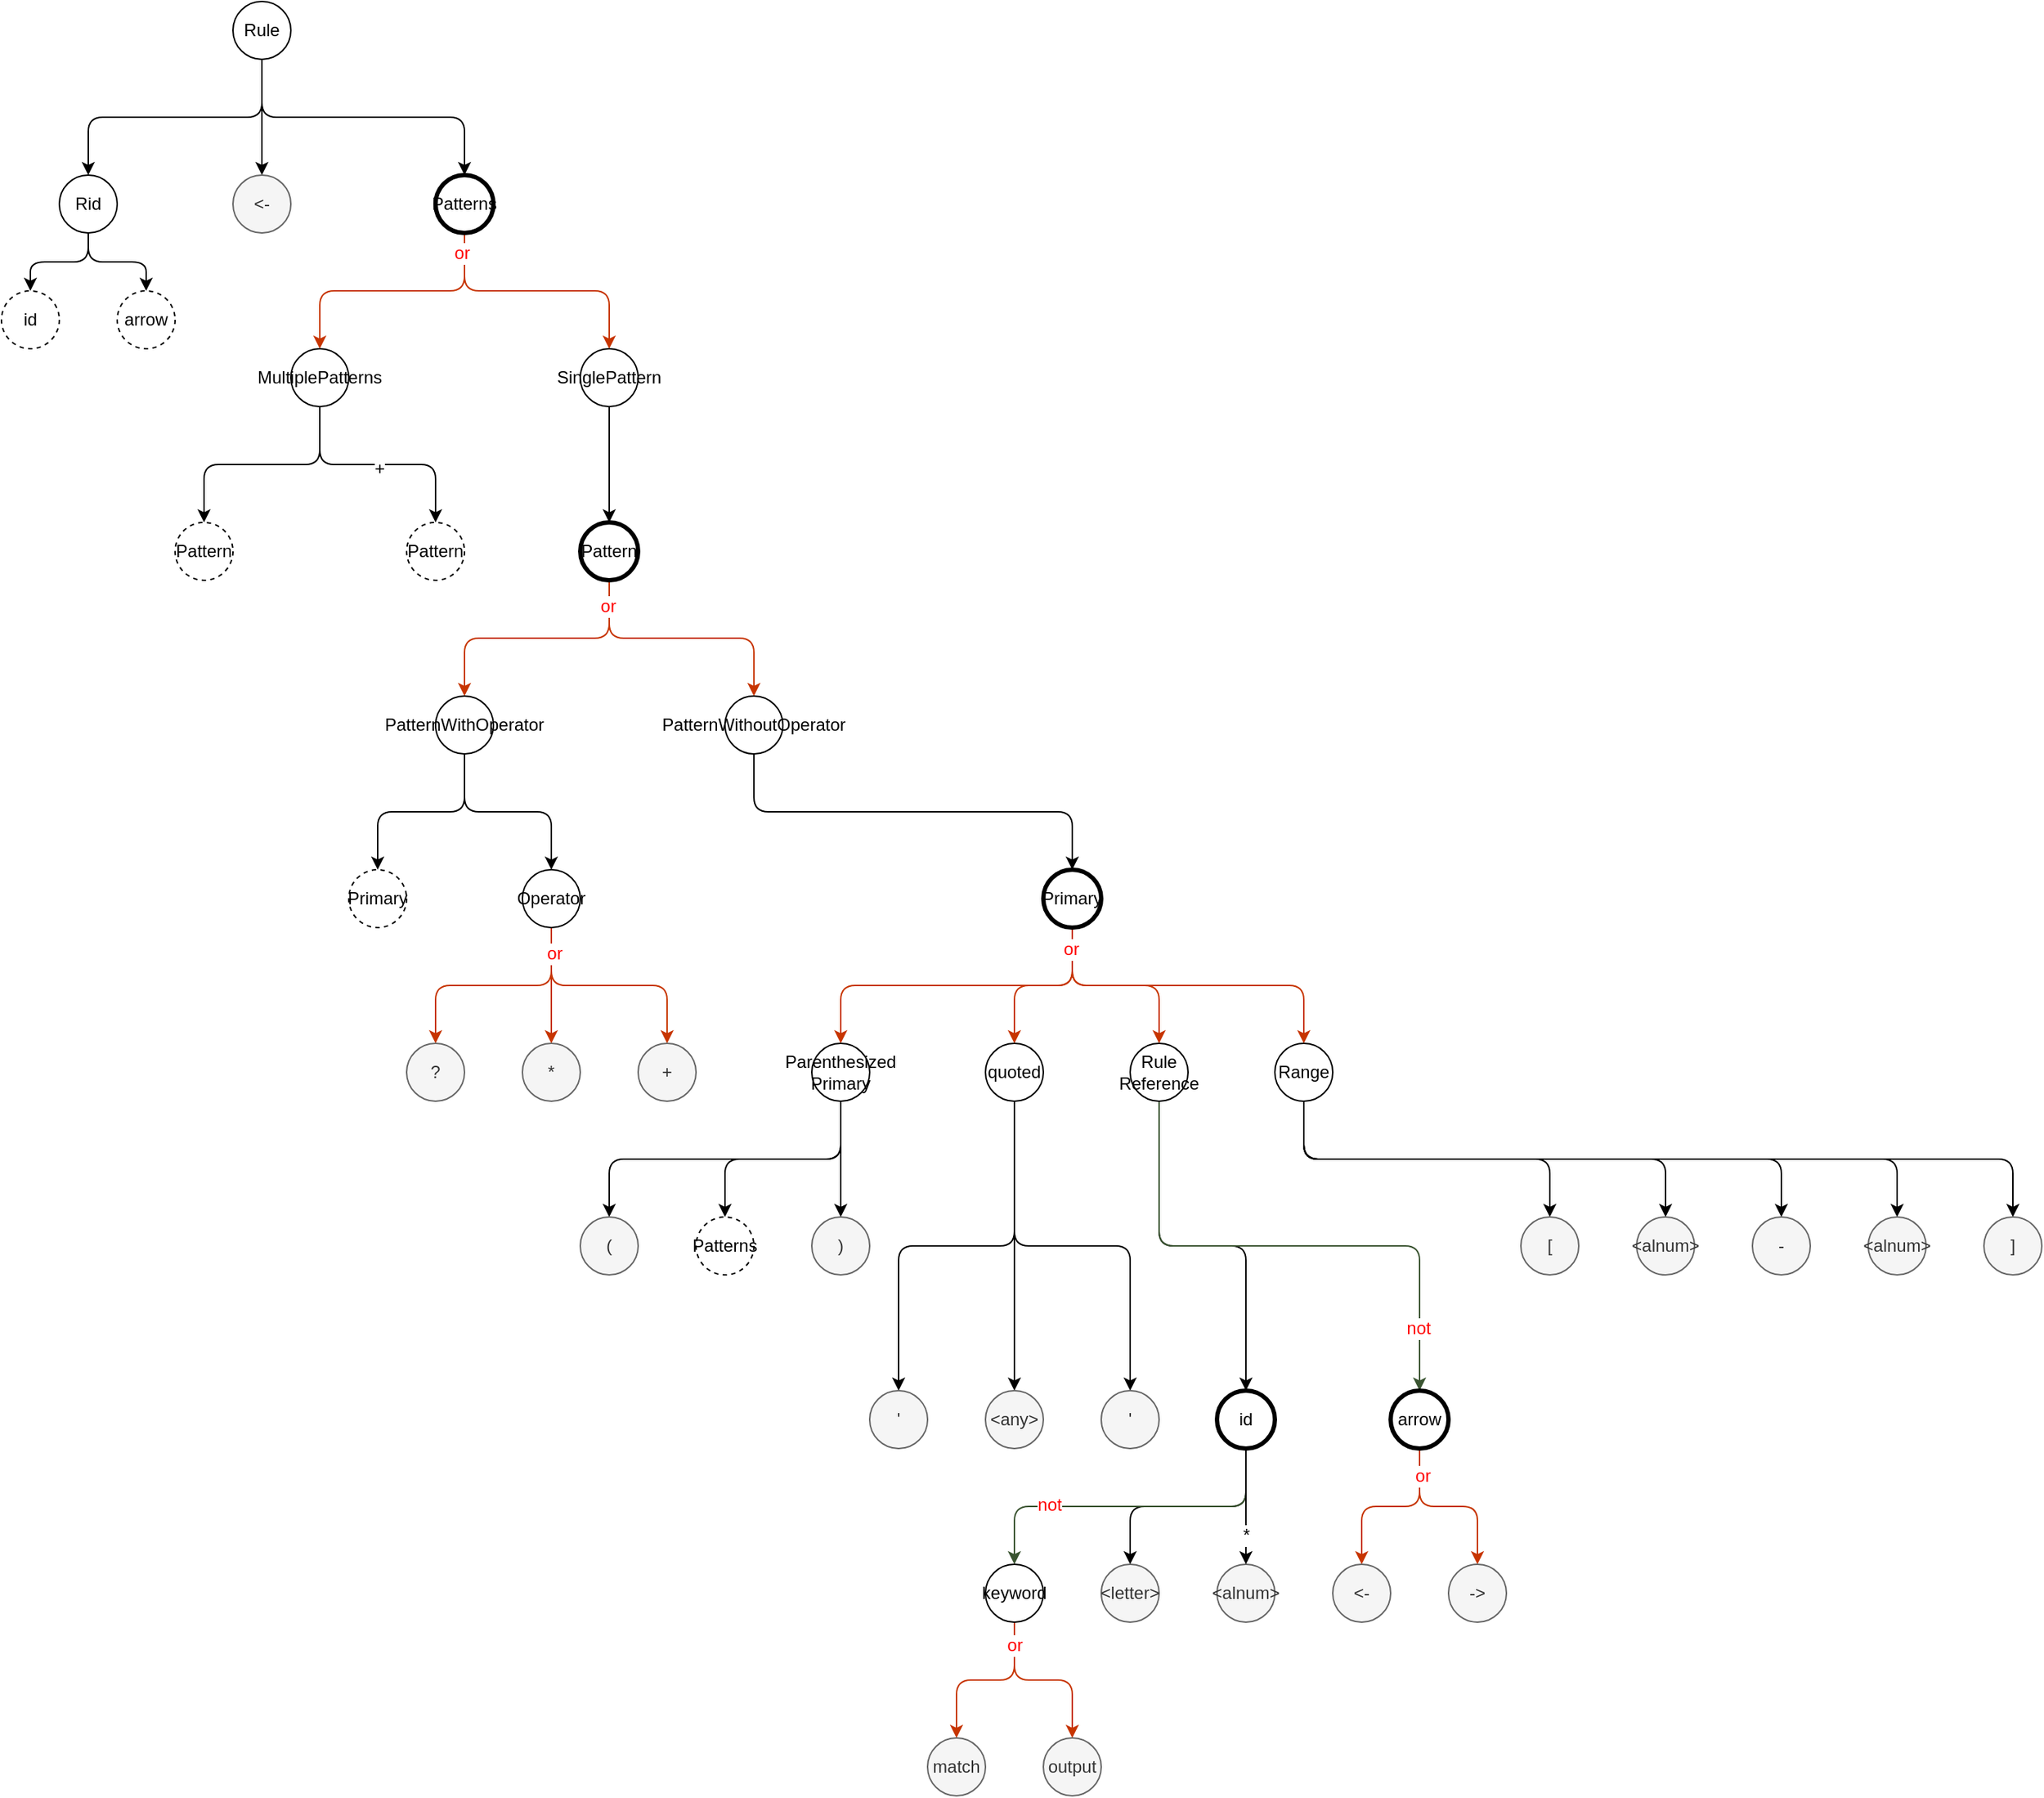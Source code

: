 <mxfile version="12.4.2" type="device" pages="2"><diagram id="yf0gERGoFfMX_B7MOgHz" name="view 1"><mxGraphModel dx="1843" dy="1343" grid="1" gridSize="10" guides="1" tooltips="1" connect="1" arrows="1" fold="1" page="1" pageScale="1" pageWidth="1100" pageHeight="850" math="0" shadow="0"><root><mxCell id="0"/><mxCell id="1" parent="0"/><mxCell id="69MFKRKIwNpFv4Se5L-V-5" style="edgeStyle=orthogonalEdgeStyle;orthogonalLoop=1;jettySize=auto;html=1;exitX=0.5;exitY=1;exitDx=0;exitDy=0;entryX=0.5;entryY=0;entryDx=0;entryDy=0;rounded=1;fillColor=#fff2cc;strokeColor=#000000;" edge="1" parent="1" source="69MFKRKIwNpFv4Se5L-V-1" target="69MFKRKIwNpFv4Se5L-V-2"><mxGeometry relative="1" as="geometry"/></mxCell><mxCell id="69MFKRKIwNpFv4Se5L-V-6" style="edgeStyle=orthogonalEdgeStyle;rounded=1;orthogonalLoop=1;jettySize=auto;html=1;exitX=0.5;exitY=1;exitDx=0;exitDy=0;entryX=0.5;entryY=0;entryDx=0;entryDy=0;fillColor=#fff2cc;strokeColor=#000000;" edge="1" parent="1" source="69MFKRKIwNpFv4Se5L-V-1" target="69MFKRKIwNpFv4Se5L-V-3"><mxGeometry relative="1" as="geometry"/></mxCell><mxCell id="69MFKRKIwNpFv4Se5L-V-7" style="edgeStyle=orthogonalEdgeStyle;rounded=1;orthogonalLoop=1;jettySize=auto;html=1;entryX=0.5;entryY=0;entryDx=0;entryDy=0;exitX=0.5;exitY=1;exitDx=0;exitDy=0;fillColor=#fff2cc;strokeColor=#000000;" edge="1" parent="1" source="69MFKRKIwNpFv4Se5L-V-1" target="69MFKRKIwNpFv4Se5L-V-4"><mxGeometry relative="1" as="geometry"/></mxCell><mxCell id="69MFKRKIwNpFv4Se5L-V-1" value="Rule" style="ellipse;whiteSpace=wrap;html=1;aspect=fixed;" vertex="1" parent="1"><mxGeometry x="160" y="80" width="40" height="40" as="geometry"/></mxCell><mxCell id="69MFKRKIwNpFv4Se5L-V-76" style="edgeStyle=orthogonalEdgeStyle;rounded=1;orthogonalLoop=1;jettySize=auto;html=1;exitX=0.5;exitY=1;exitDx=0;exitDy=0;strokeColor=#000000;" edge="1" parent="1" source="69MFKRKIwNpFv4Se5L-V-2" target="69MFKRKIwNpFv4Se5L-V-74"><mxGeometry relative="1" as="geometry"/></mxCell><mxCell id="69MFKRKIwNpFv4Se5L-V-77" style="edgeStyle=orthogonalEdgeStyle;rounded=1;orthogonalLoop=1;jettySize=auto;html=1;exitX=0.5;exitY=1;exitDx=0;exitDy=0;entryX=0.5;entryY=0;entryDx=0;entryDy=0;strokeColor=#000000;" edge="1" parent="1" source="69MFKRKIwNpFv4Se5L-V-2" target="69MFKRKIwNpFv4Se5L-V-75"><mxGeometry relative="1" as="geometry"/></mxCell><mxCell id="69MFKRKIwNpFv4Se5L-V-2" value="Rid" style="ellipse;whiteSpace=wrap;html=1;aspect=fixed;" vertex="1" parent="1"><mxGeometry x="40" y="200" width="40" height="40" as="geometry"/></mxCell><mxCell id="69MFKRKIwNpFv4Se5L-V-3" value="&amp;lt;-" style="ellipse;whiteSpace=wrap;html=1;aspect=fixed;fillColor=#f5f5f5;strokeColor=#666666;fontColor=#333333;" vertex="1" parent="1"><mxGeometry x="160" y="200" width="40" height="40" as="geometry"/></mxCell><mxCell id="69MFKRKIwNpFv4Se5L-V-10" style="edgeStyle=orthogonalEdgeStyle;rounded=1;orthogonalLoop=1;jettySize=auto;html=1;exitX=0.5;exitY=1;exitDx=0;exitDy=0;entryX=0.5;entryY=0;entryDx=0;entryDy=0;fillColor=#fa6800;strokeColor=#C73500;" edge="1" parent="1" source="69MFKRKIwNpFv4Se5L-V-4" target="69MFKRKIwNpFv4Se5L-V-8"><mxGeometry relative="1" as="geometry"/></mxCell><mxCell id="69MFKRKIwNpFv4Se5L-V-11" style="edgeStyle=orthogonalEdgeStyle;rounded=1;orthogonalLoop=1;jettySize=auto;html=1;exitX=0.5;exitY=1;exitDx=0;exitDy=0;entryX=0.5;entryY=0;entryDx=0;entryDy=0;fillColor=#fa6800;strokeColor=#C73500;" edge="1" parent="1" source="69MFKRKIwNpFv4Se5L-V-4" target="69MFKRKIwNpFv4Se5L-V-9"><mxGeometry relative="1" as="geometry"/></mxCell><mxCell id="69MFKRKIwNpFv4Se5L-V-103" value="or" style="text;html=1;align=center;verticalAlign=middle;resizable=0;points=[];;labelBackgroundColor=#ffffff;fontColor=#FF0000;" vertex="1" connectable="0" parent="69MFKRKIwNpFv4Se5L-V-11"><mxGeometry x="-0.852" y="-2" relative="1" as="geometry"><mxPoint as="offset"/></mxGeometry></mxCell><mxCell id="69MFKRKIwNpFv4Se5L-V-4" value="Patterns" style="ellipse;whiteSpace=wrap;html=1;aspect=fixed;strokeWidth=3;" vertex="1" parent="1"><mxGeometry x="300" y="200" width="40" height="40" as="geometry"/></mxCell><mxCell id="69MFKRKIwNpFv4Se5L-V-15" style="edgeStyle=orthogonalEdgeStyle;rounded=1;orthogonalLoop=1;jettySize=auto;html=1;exitX=0.5;exitY=1;exitDx=0;exitDy=0;entryX=0.5;entryY=0;entryDx=0;entryDy=0;" edge="1" parent="1" source="69MFKRKIwNpFv4Se5L-V-8" target="69MFKRKIwNpFv4Se5L-V-12"><mxGeometry relative="1" as="geometry"/></mxCell><mxCell id="69MFKRKIwNpFv4Se5L-V-16" style="edgeStyle=orthogonalEdgeStyle;rounded=1;orthogonalLoop=1;jettySize=auto;html=1;exitX=0.5;exitY=1;exitDx=0;exitDy=0;entryX=0.5;entryY=0;entryDx=0;entryDy=0;" edge="1" parent="1" source="69MFKRKIwNpFv4Se5L-V-8" target="69MFKRKIwNpFv4Se5L-V-13"><mxGeometry relative="1" as="geometry"/></mxCell><mxCell id="69MFKRKIwNpFv4Se5L-V-80" value="+" style="text;html=1;align=center;verticalAlign=middle;resizable=0;points=[];;labelBackgroundColor=#ffffff;" vertex="1" connectable="0" parent="69MFKRKIwNpFv4Se5L-V-16"><mxGeometry x="0.013" y="-3" relative="1" as="geometry"><mxPoint as="offset"/></mxGeometry></mxCell><mxCell id="69MFKRKIwNpFv4Se5L-V-8" value="MultiplePatterns" style="ellipse;whiteSpace=wrap;html=1;aspect=fixed;" vertex="1" parent="1"><mxGeometry x="200" y="320" width="40" height="40" as="geometry"/></mxCell><mxCell id="69MFKRKIwNpFv4Se5L-V-17" style="edgeStyle=orthogonalEdgeStyle;rounded=1;orthogonalLoop=1;jettySize=auto;html=1;exitX=0.5;exitY=1;exitDx=0;exitDy=0;entryX=0.5;entryY=0;entryDx=0;entryDy=0;" edge="1" parent="1" source="69MFKRKIwNpFv4Se5L-V-9" target="69MFKRKIwNpFv4Se5L-V-14"><mxGeometry relative="1" as="geometry"/></mxCell><mxCell id="69MFKRKIwNpFv4Se5L-V-9" value="SinglePattern" style="ellipse;whiteSpace=wrap;html=1;aspect=fixed;" vertex="1" parent="1"><mxGeometry x="400" y="320" width="40" height="40" as="geometry"/></mxCell><mxCell id="69MFKRKIwNpFv4Se5L-V-12" value="Pattern" style="ellipse;whiteSpace=wrap;html=1;aspect=fixed;dashed=1;" vertex="1" parent="1"><mxGeometry x="120" y="440" width="40" height="40" as="geometry"/></mxCell><mxCell id="69MFKRKIwNpFv4Se5L-V-13" value="Pattern" style="ellipse;whiteSpace=wrap;html=1;aspect=fixed;dashed=1;" vertex="1" parent="1"><mxGeometry x="280" y="440" width="40" height="40" as="geometry"/></mxCell><mxCell id="69MFKRKIwNpFv4Se5L-V-20" style="edgeStyle=orthogonalEdgeStyle;rounded=1;orthogonalLoop=1;jettySize=auto;html=1;exitX=0.5;exitY=1;exitDx=0;exitDy=0;entryX=0.5;entryY=0;entryDx=0;entryDy=0;strokeColor=#C73500;fillColor=#fa6800;" edge="1" parent="1" source="69MFKRKIwNpFv4Se5L-V-14" target="69MFKRKIwNpFv4Se5L-V-18"><mxGeometry relative="1" as="geometry"/></mxCell><mxCell id="69MFKRKIwNpFv4Se5L-V-21" style="edgeStyle=orthogonalEdgeStyle;rounded=1;orthogonalLoop=1;jettySize=auto;html=1;exitX=0.5;exitY=1;exitDx=0;exitDy=0;entryX=0.5;entryY=0;entryDx=0;entryDy=0;strokeColor=#C73500;fillColor=#fa6800;" edge="1" parent="1" source="69MFKRKIwNpFv4Se5L-V-14" target="69MFKRKIwNpFv4Se5L-V-19"><mxGeometry relative="1" as="geometry"/></mxCell><mxCell id="69MFKRKIwNpFv4Se5L-V-100" value="or" style="text;html=1;align=center;verticalAlign=middle;resizable=0;points=[];;labelBackgroundColor=#ffffff;fontColor=#FF0000;" vertex="1" connectable="0" parent="69MFKRKIwNpFv4Se5L-V-21"><mxGeometry x="-0.8" y="-1" relative="1" as="geometry"><mxPoint as="offset"/></mxGeometry></mxCell><mxCell id="69MFKRKIwNpFv4Se5L-V-14" value="Pattern" style="ellipse;whiteSpace=wrap;html=1;aspect=fixed;strokeWidth=3;" vertex="1" parent="1"><mxGeometry x="400" y="440" width="40" height="40" as="geometry"/></mxCell><mxCell id="69MFKRKIwNpFv4Se5L-V-26" style="edgeStyle=orthogonalEdgeStyle;rounded=1;orthogonalLoop=1;jettySize=auto;html=1;exitX=0.5;exitY=1;exitDx=0;exitDy=0;entryX=0.5;entryY=0;entryDx=0;entryDy=0;strokeColor=#000000;" edge="1" parent="1" source="69MFKRKIwNpFv4Se5L-V-18" target="69MFKRKIwNpFv4Se5L-V-24"><mxGeometry relative="1" as="geometry"/></mxCell><mxCell id="69MFKRKIwNpFv4Se5L-V-27" style="edgeStyle=orthogonalEdgeStyle;rounded=1;orthogonalLoop=1;jettySize=auto;html=1;exitX=0.5;exitY=1;exitDx=0;exitDy=0;entryX=0.5;entryY=0;entryDx=0;entryDy=0;strokeColor=#000000;" edge="1" parent="1" source="69MFKRKIwNpFv4Se5L-V-18" target="69MFKRKIwNpFv4Se5L-V-23"><mxGeometry relative="1" as="geometry"/></mxCell><mxCell id="69MFKRKIwNpFv4Se5L-V-18" value="PatternWithOperator" style="ellipse;whiteSpace=wrap;html=1;aspect=fixed;" vertex="1" parent="1"><mxGeometry x="300" y="560" width="40" height="40" as="geometry"/></mxCell><mxCell id="69MFKRKIwNpFv4Se5L-V-25" style="edgeStyle=orthogonalEdgeStyle;rounded=1;orthogonalLoop=1;jettySize=auto;html=1;exitX=0.5;exitY=1;exitDx=0;exitDy=0;entryX=0.5;entryY=0;entryDx=0;entryDy=0;strokeColor=#000000;" edge="1" parent="1" source="69MFKRKIwNpFv4Se5L-V-19" target="69MFKRKIwNpFv4Se5L-V-22"><mxGeometry relative="1" as="geometry"/></mxCell><mxCell id="69MFKRKIwNpFv4Se5L-V-19" value="PatternWithoutOperator" style="ellipse;whiteSpace=wrap;html=1;aspect=fixed;" vertex="1" parent="1"><mxGeometry x="500" y="560" width="40" height="40" as="geometry"/></mxCell><mxCell id="69MFKRKIwNpFv4Se5L-V-38" style="edgeStyle=orthogonalEdgeStyle;rounded=1;orthogonalLoop=1;jettySize=auto;html=1;exitX=0.5;exitY=1;exitDx=0;exitDy=0;entryX=0.5;entryY=0;entryDx=0;entryDy=0;strokeColor=#C73500;fillColor=#fa6800;" edge="1" parent="1" source="69MFKRKIwNpFv4Se5L-V-22" target="69MFKRKIwNpFv4Se5L-V-34"><mxGeometry relative="1" as="geometry"/></mxCell><mxCell id="69MFKRKIwNpFv4Se5L-V-39" style="edgeStyle=orthogonalEdgeStyle;rounded=1;orthogonalLoop=1;jettySize=auto;html=1;exitX=0.5;exitY=1;exitDx=0;exitDy=0;entryX=0.5;entryY=0;entryDx=0;entryDy=0;strokeColor=#C73500;fillColor=#fa6800;" edge="1" parent="1" source="69MFKRKIwNpFv4Se5L-V-22" target="69MFKRKIwNpFv4Se5L-V-35"><mxGeometry relative="1" as="geometry"/></mxCell><mxCell id="69MFKRKIwNpFv4Se5L-V-40" style="edgeStyle=orthogonalEdgeStyle;rounded=1;orthogonalLoop=1;jettySize=auto;html=1;exitX=0.5;exitY=1;exitDx=0;exitDy=0;entryX=0.5;entryY=0;entryDx=0;entryDy=0;strokeColor=#C73500;fillColor=#fa6800;" edge="1" parent="1" source="69MFKRKIwNpFv4Se5L-V-22" target="69MFKRKIwNpFv4Se5L-V-36"><mxGeometry relative="1" as="geometry"/></mxCell><mxCell id="69MFKRKIwNpFv4Se5L-V-41" style="edgeStyle=orthogonalEdgeStyle;rounded=1;orthogonalLoop=1;jettySize=auto;html=1;exitX=0.5;exitY=1;exitDx=0;exitDy=0;entryX=0.5;entryY=0;entryDx=0;entryDy=0;strokeColor=#C73500;fillColor=#fa6800;" edge="1" parent="1" source="69MFKRKIwNpFv4Se5L-V-22" target="69MFKRKIwNpFv4Se5L-V-37"><mxGeometry relative="1" as="geometry"/></mxCell><mxCell id="69MFKRKIwNpFv4Se5L-V-102" value="or" style="text;html=1;align=center;verticalAlign=middle;resizable=0;points=[];;labelBackgroundColor=#ffffff;fontColor=#FF0000;" vertex="1" connectable="0" parent="69MFKRKIwNpFv4Se5L-V-41"><mxGeometry x="-0.791" y="-1" relative="1" as="geometry"><mxPoint as="offset"/></mxGeometry></mxCell><mxCell id="69MFKRKIwNpFv4Se5L-V-22" value="Primary" style="ellipse;whiteSpace=wrap;html=1;aspect=fixed;strokeWidth=3;" vertex="1" parent="1"><mxGeometry x="720" y="680" width="40" height="40" as="geometry"/></mxCell><mxCell id="69MFKRKIwNpFv4Se5L-V-23" value="Primary" style="ellipse;whiteSpace=wrap;html=1;aspect=fixed;dashed=1;" vertex="1" parent="1"><mxGeometry x="240" y="680" width="40" height="40" as="geometry"/></mxCell><mxCell id="69MFKRKIwNpFv4Se5L-V-31" style="edgeStyle=orthogonalEdgeStyle;rounded=1;orthogonalLoop=1;jettySize=auto;html=1;exitX=0.5;exitY=1;exitDx=0;exitDy=0;strokeColor=#C73500;fillColor=#fa6800;" edge="1" parent="1" source="69MFKRKIwNpFv4Se5L-V-24" target="69MFKRKIwNpFv4Se5L-V-29"><mxGeometry relative="1" as="geometry"/></mxCell><mxCell id="69MFKRKIwNpFv4Se5L-V-32" style="edgeStyle=orthogonalEdgeStyle;rounded=1;orthogonalLoop=1;jettySize=auto;html=1;exitX=0.5;exitY=1;exitDx=0;exitDy=0;entryX=0.5;entryY=0;entryDx=0;entryDy=0;strokeColor=#C73500;fillColor=#fa6800;" edge="1" parent="1" source="69MFKRKIwNpFv4Se5L-V-24" target="69MFKRKIwNpFv4Se5L-V-28"><mxGeometry relative="1" as="geometry"/></mxCell><mxCell id="69MFKRKIwNpFv4Se5L-V-33" style="edgeStyle=orthogonalEdgeStyle;rounded=1;orthogonalLoop=1;jettySize=auto;html=1;exitX=0.5;exitY=1;exitDx=0;exitDy=0;entryX=0.5;entryY=0;entryDx=0;entryDy=0;strokeColor=#C73500;fillColor=#fa6800;" edge="1" parent="1" source="69MFKRKIwNpFv4Se5L-V-24" target="69MFKRKIwNpFv4Se5L-V-30"><mxGeometry relative="1" as="geometry"/></mxCell><mxCell id="69MFKRKIwNpFv4Se5L-V-99" value="or" style="text;html=1;align=center;verticalAlign=middle;resizable=0;points=[];;labelBackgroundColor=#ffffff;fontColor=#FF0000;" vertex="1" connectable="0" parent="69MFKRKIwNpFv4Se5L-V-33"><mxGeometry x="-0.775" y="2" relative="1" as="geometry"><mxPoint as="offset"/></mxGeometry></mxCell><mxCell id="69MFKRKIwNpFv4Se5L-V-24" value="Operator" style="ellipse;whiteSpace=wrap;html=1;aspect=fixed;" vertex="1" parent="1"><mxGeometry x="360" y="680" width="40" height="40" as="geometry"/></mxCell><mxCell id="69MFKRKIwNpFv4Se5L-V-28" value="?" style="ellipse;whiteSpace=wrap;html=1;aspect=fixed;fillColor=#f5f5f5;strokeColor=#666666;fontColor=#333333;" vertex="1" parent="1"><mxGeometry x="280" y="800" width="40" height="40" as="geometry"/></mxCell><mxCell id="69MFKRKIwNpFv4Se5L-V-29" value="*" style="ellipse;whiteSpace=wrap;html=1;aspect=fixed;fillColor=#f5f5f5;strokeColor=#666666;fontColor=#333333;" vertex="1" parent="1"><mxGeometry x="360" y="800" width="40" height="40" as="geometry"/></mxCell><mxCell id="69MFKRKIwNpFv4Se5L-V-30" value="+" style="ellipse;whiteSpace=wrap;html=1;aspect=fixed;fillColor=#f5f5f5;strokeColor=#666666;fontColor=#333333;" vertex="1" parent="1"><mxGeometry x="440" y="800" width="40" height="40" as="geometry"/></mxCell><mxCell id="69MFKRKIwNpFv4Se5L-V-43" style="edgeStyle=orthogonalEdgeStyle;rounded=1;orthogonalLoop=1;jettySize=auto;html=1;exitX=0.5;exitY=1;exitDx=0;exitDy=0;strokeColor=#000000;" edge="1" parent="1" source="69MFKRKIwNpFv4Se5L-V-34" target="69MFKRKIwNpFv4Se5L-V-42"><mxGeometry relative="1" as="geometry"/></mxCell><mxCell id="69MFKRKIwNpFv4Se5L-V-46" style="edgeStyle=orthogonalEdgeStyle;rounded=1;orthogonalLoop=1;jettySize=auto;html=1;exitX=0.5;exitY=1;exitDx=0;exitDy=0;entryX=0.5;entryY=0;entryDx=0;entryDy=0;strokeColor=#000000;" edge="1" parent="1" source="69MFKRKIwNpFv4Se5L-V-34" target="69MFKRKIwNpFv4Se5L-V-44"><mxGeometry relative="1" as="geometry"/></mxCell><mxCell id="69MFKRKIwNpFv4Se5L-V-47" style="edgeStyle=orthogonalEdgeStyle;rounded=1;orthogonalLoop=1;jettySize=auto;html=1;exitX=0.5;exitY=1;exitDx=0;exitDy=0;entryX=0.5;entryY=0;entryDx=0;entryDy=0;strokeColor=#000000;" edge="1" parent="1" source="69MFKRKIwNpFv4Se5L-V-34" target="69MFKRKIwNpFv4Se5L-V-45"><mxGeometry relative="1" as="geometry"/></mxCell><mxCell id="69MFKRKIwNpFv4Se5L-V-34" value="Parenthesized&lt;br&gt;Primary" style="ellipse;whiteSpace=wrap;html=1;aspect=fixed;" vertex="1" parent="1"><mxGeometry x="560" y="800" width="40" height="40" as="geometry"/></mxCell><mxCell id="69MFKRKIwNpFv4Se5L-V-53" style="edgeStyle=orthogonalEdgeStyle;rounded=1;orthogonalLoop=1;jettySize=auto;html=1;exitX=0.5;exitY=1;exitDx=0;exitDy=0;entryX=0.5;entryY=0;entryDx=0;entryDy=0;strokeColor=#000000;" edge="1" parent="1" source="69MFKRKIwNpFv4Se5L-V-35" target="69MFKRKIwNpFv4Se5L-V-49"><mxGeometry relative="1" as="geometry"/></mxCell><mxCell id="69MFKRKIwNpFv4Se5L-V-54" style="edgeStyle=orthogonalEdgeStyle;rounded=1;orthogonalLoop=1;jettySize=auto;html=1;exitX=0.5;exitY=1;exitDx=0;exitDy=0;strokeColor=#000000;" edge="1" parent="1" source="69MFKRKIwNpFv4Se5L-V-35" target="69MFKRKIwNpFv4Se5L-V-48"><mxGeometry relative="1" as="geometry"/></mxCell><mxCell id="69MFKRKIwNpFv4Se5L-V-55" style="edgeStyle=orthogonalEdgeStyle;rounded=1;orthogonalLoop=1;jettySize=auto;html=1;exitX=0.5;exitY=1;exitDx=0;exitDy=0;strokeColor=#000000;" edge="1" parent="1" source="69MFKRKIwNpFv4Se5L-V-35" target="69MFKRKIwNpFv4Se5L-V-51"><mxGeometry relative="1" as="geometry"/></mxCell><mxCell id="69MFKRKIwNpFv4Se5L-V-56" style="edgeStyle=orthogonalEdgeStyle;rounded=1;orthogonalLoop=1;jettySize=auto;html=1;exitX=0.5;exitY=1;exitDx=0;exitDy=0;entryX=0.5;entryY=0;entryDx=0;entryDy=0;strokeColor=#000000;" edge="1" parent="1" source="69MFKRKIwNpFv4Se5L-V-35" target="69MFKRKIwNpFv4Se5L-V-52"><mxGeometry relative="1" as="geometry"/></mxCell><mxCell id="69MFKRKIwNpFv4Se5L-V-57" style="edgeStyle=orthogonalEdgeStyle;rounded=1;orthogonalLoop=1;jettySize=auto;html=1;exitX=0.5;exitY=1;exitDx=0;exitDy=0;strokeColor=#000000;" edge="1" parent="1" source="69MFKRKIwNpFv4Se5L-V-35" target="69MFKRKIwNpFv4Se5L-V-50"><mxGeometry relative="1" as="geometry"/></mxCell><mxCell id="69MFKRKIwNpFv4Se5L-V-35" value="Range" style="ellipse;whiteSpace=wrap;html=1;aspect=fixed;" vertex="1" parent="1"><mxGeometry x="880" y="800" width="40" height="40" as="geometry"/></mxCell><mxCell id="69MFKRKIwNpFv4Se5L-V-61" style="edgeStyle=orthogonalEdgeStyle;rounded=1;orthogonalLoop=1;jettySize=auto;html=1;exitX=0.5;exitY=1;exitDx=0;exitDy=0;entryX=0.5;entryY=0;entryDx=0;entryDy=0;strokeColor=#000000;" edge="1" parent="1" source="69MFKRKIwNpFv4Se5L-V-36" target="69MFKRKIwNpFv4Se5L-V-59"><mxGeometry relative="1" as="geometry"/></mxCell><mxCell id="69MFKRKIwNpFv4Se5L-V-62" style="edgeStyle=orthogonalEdgeStyle;rounded=1;orthogonalLoop=1;jettySize=auto;html=1;exitX=0.5;exitY=1;exitDx=0;exitDy=0;entryX=0.5;entryY=0;entryDx=0;entryDy=0;strokeColor=#000000;" edge="1" parent="1" source="69MFKRKIwNpFv4Se5L-V-36" target="69MFKRKIwNpFv4Se5L-V-58"><mxGeometry relative="1" as="geometry"/></mxCell><mxCell id="69MFKRKIwNpFv4Se5L-V-63" style="edgeStyle=orthogonalEdgeStyle;rounded=1;orthogonalLoop=1;jettySize=auto;html=1;exitX=0.5;exitY=1;exitDx=0;exitDy=0;entryX=0.5;entryY=0;entryDx=0;entryDy=0;strokeColor=#000000;" edge="1" parent="1" source="69MFKRKIwNpFv4Se5L-V-36" target="69MFKRKIwNpFv4Se5L-V-60"><mxGeometry relative="1" as="geometry"/></mxCell><mxCell id="69MFKRKIwNpFv4Se5L-V-36" value="quoted" style="ellipse;whiteSpace=wrap;html=1;aspect=fixed;" vertex="1" parent="1"><mxGeometry x="680" y="800" width="40" height="40" as="geometry"/></mxCell><mxCell id="69MFKRKIwNpFv4Se5L-V-67" style="edgeStyle=orthogonalEdgeStyle;rounded=1;orthogonalLoop=1;jettySize=auto;html=1;exitX=0.5;exitY=1;exitDx=0;exitDy=0;entryX=0.5;entryY=0;entryDx=0;entryDy=0;strokeColor=#000000;" edge="1" parent="1" source="69MFKRKIwNpFv4Se5L-V-37" target="69MFKRKIwNpFv4Se5L-V-65"><mxGeometry relative="1" as="geometry"/></mxCell><mxCell id="69MFKRKIwNpFv4Se5L-V-68" style="edgeStyle=orthogonalEdgeStyle;rounded=1;orthogonalLoop=1;jettySize=auto;html=1;exitX=0.5;exitY=1;exitDx=0;exitDy=0;entryX=0.5;entryY=0;entryDx=0;entryDy=0;strokeColor=#3A5431;fillColor=#6d8764;" edge="1" parent="1" source="69MFKRKIwNpFv4Se5L-V-37" target="69MFKRKIwNpFv4Se5L-V-66"><mxGeometry relative="1" as="geometry"/></mxCell><mxCell id="69MFKRKIwNpFv4Se5L-V-96" value="not" style="text;html=1;align=center;verticalAlign=middle;resizable=0;points=[];;labelBackgroundColor=#ffffff;fontColor=#FF0000;" vertex="1" connectable="0" parent="69MFKRKIwNpFv4Se5L-V-68"><mxGeometry x="0.772" y="-1" relative="1" as="geometry"><mxPoint as="offset"/></mxGeometry></mxCell><mxCell id="69MFKRKIwNpFv4Se5L-V-37" value="Rule&lt;br&gt;Reference" style="ellipse;whiteSpace=wrap;html=1;aspect=fixed;" vertex="1" parent="1"><mxGeometry x="780" y="800" width="40" height="40" as="geometry"/></mxCell><mxCell id="69MFKRKIwNpFv4Se5L-V-42" value="Patterns" style="ellipse;whiteSpace=wrap;html=1;aspect=fixed;dashed=1;" vertex="1" parent="1"><mxGeometry x="480" y="920" width="40" height="40" as="geometry"/></mxCell><mxCell id="69MFKRKIwNpFv4Se5L-V-44" value="(" style="ellipse;whiteSpace=wrap;html=1;aspect=fixed;fillColor=#f5f5f5;strokeColor=#666666;fontColor=#333333;" vertex="1" parent="1"><mxGeometry x="400" y="920" width="40" height="40" as="geometry"/></mxCell><mxCell id="69MFKRKIwNpFv4Se5L-V-45" value=")" style="ellipse;whiteSpace=wrap;html=1;aspect=fixed;fillColor=#f5f5f5;strokeColor=#666666;fontColor=#333333;" vertex="1" parent="1"><mxGeometry x="560" y="920" width="40" height="40" as="geometry"/></mxCell><mxCell id="69MFKRKIwNpFv4Se5L-V-48" value="&amp;lt;alnum&amp;gt;" style="ellipse;whiteSpace=wrap;html=1;aspect=fixed;fillColor=#f5f5f5;strokeColor=#666666;fontColor=#333333;" vertex="1" parent="1"><mxGeometry x="1130" y="920" width="40" height="40" as="geometry"/></mxCell><mxCell id="69MFKRKIwNpFv4Se5L-V-49" value="[" style="ellipse;whiteSpace=wrap;html=1;aspect=fixed;fillColor=#f5f5f5;strokeColor=#666666;fontColor=#333333;" vertex="1" parent="1"><mxGeometry x="1050" y="920" width="40" height="40" as="geometry"/></mxCell><mxCell id="69MFKRKIwNpFv4Se5L-V-50" value="]" style="ellipse;whiteSpace=wrap;html=1;aspect=fixed;fillColor=#f5f5f5;strokeColor=#666666;fontColor=#333333;" vertex="1" parent="1"><mxGeometry x="1370" y="920" width="40" height="40" as="geometry"/></mxCell><mxCell id="69MFKRKIwNpFv4Se5L-V-51" value="-" style="ellipse;whiteSpace=wrap;html=1;aspect=fixed;fillColor=#f5f5f5;strokeColor=#666666;fontColor=#333333;" vertex="1" parent="1"><mxGeometry x="1210" y="920" width="40" height="40" as="geometry"/></mxCell><mxCell id="69MFKRKIwNpFv4Se5L-V-52" value="&amp;lt;alnum&amp;gt;" style="ellipse;whiteSpace=wrap;html=1;aspect=fixed;fillColor=#f5f5f5;strokeColor=#666666;fontColor=#333333;" vertex="1" parent="1"><mxGeometry x="1290" y="920" width="40" height="40" as="geometry"/></mxCell><mxCell id="69MFKRKIwNpFv4Se5L-V-58" value="&amp;lt;any&amp;gt;" style="ellipse;whiteSpace=wrap;html=1;aspect=fixed;fillColor=#f5f5f5;strokeColor=#666666;fontColor=#333333;" vertex="1" parent="1"><mxGeometry x="680" y="1040" width="40" height="40" as="geometry"/></mxCell><mxCell id="69MFKRKIwNpFv4Se5L-V-59" value="'" style="ellipse;whiteSpace=wrap;html=1;aspect=fixed;fillColor=#f5f5f5;strokeColor=#666666;fontColor=#333333;" vertex="1" parent="1"><mxGeometry x="600" y="1040" width="40" height="40" as="geometry"/></mxCell><mxCell id="69MFKRKIwNpFv4Se5L-V-60" value="'" style="ellipse;whiteSpace=wrap;html=1;aspect=fixed;fillColor=#f5f5f5;strokeColor=#666666;fontColor=#333333;" vertex="1" parent="1"><mxGeometry x="760" y="1040" width="40" height="40" as="geometry"/></mxCell><mxCell id="69MFKRKIwNpFv4Se5L-V-83" style="edgeStyle=orthogonalEdgeStyle;rounded=1;orthogonalLoop=1;jettySize=auto;html=1;exitX=0.5;exitY=1;exitDx=0;exitDy=0;entryX=0.5;entryY=0;entryDx=0;entryDy=0;strokeColor=#000000;" edge="1" parent="1" source="69MFKRKIwNpFv4Se5L-V-65" target="69MFKRKIwNpFv4Se5L-V-79"><mxGeometry relative="1" as="geometry"/></mxCell><mxCell id="69MFKRKIwNpFv4Se5L-V-87" style="edgeStyle=orthogonalEdgeStyle;rounded=1;orthogonalLoop=1;jettySize=auto;html=1;exitX=0.5;exitY=1;exitDx=0;exitDy=0;entryX=0.5;entryY=0;entryDx=0;entryDy=0;strokeColor=#3A5431;fillColor=#6d8764;" edge="1" parent="1" source="69MFKRKIwNpFv4Se5L-V-65" target="69MFKRKIwNpFv4Se5L-V-86"><mxGeometry relative="1" as="geometry"/></mxCell><mxCell id="69MFKRKIwNpFv4Se5L-V-95" value="not" style="text;html=1;align=center;verticalAlign=middle;resizable=0;points=[];;labelBackgroundColor=#ffffff;fontColor=#FF0000;" vertex="1" connectable="0" parent="69MFKRKIwNpFv4Se5L-V-87"><mxGeometry x="0.467" y="-1" relative="1" as="geometry"><mxPoint as="offset"/></mxGeometry></mxCell><mxCell id="69MFKRKIwNpFv4Se5L-V-65" value="id" style="ellipse;whiteSpace=wrap;html=1;aspect=fixed;strokeWidth=3;" vertex="1" parent="1"><mxGeometry x="840" y="1040" width="40" height="40" as="geometry"/></mxCell><mxCell id="69MFKRKIwNpFv4Se5L-V-72" style="edgeStyle=orthogonalEdgeStyle;rounded=1;orthogonalLoop=1;jettySize=auto;html=1;exitX=0.5;exitY=1;exitDx=0;exitDy=0;entryX=0.5;entryY=0;entryDx=0;entryDy=0;strokeColor=#C73500;fillColor=#fa6800;" edge="1" parent="1" source="69MFKRKIwNpFv4Se5L-V-66" target="69MFKRKIwNpFv4Se5L-V-70"><mxGeometry relative="1" as="geometry"/></mxCell><mxCell id="69MFKRKIwNpFv4Se5L-V-73" style="edgeStyle=orthogonalEdgeStyle;rounded=1;orthogonalLoop=1;jettySize=auto;html=1;exitX=0.5;exitY=1;exitDx=0;exitDy=0;entryX=0.5;entryY=0;entryDx=0;entryDy=0;strokeColor=#C73500;fillColor=#fa6800;" edge="1" parent="1" source="69MFKRKIwNpFv4Se5L-V-66" target="69MFKRKIwNpFv4Se5L-V-71"><mxGeometry relative="1" as="geometry"/></mxCell><mxCell id="69MFKRKIwNpFv4Se5L-V-98" value="or" style="text;html=1;align=center;verticalAlign=middle;resizable=0;points=[];;labelBackgroundColor=#ffffff;fontColor=#FF0000;" vertex="1" connectable="0" parent="69MFKRKIwNpFv4Se5L-V-73"><mxGeometry x="-0.683" y="2" relative="1" as="geometry"><mxPoint as="offset"/></mxGeometry></mxCell><mxCell id="69MFKRKIwNpFv4Se5L-V-66" value="arrow" style="ellipse;whiteSpace=wrap;html=1;aspect=fixed;strokeWidth=3;" vertex="1" parent="1"><mxGeometry x="960" y="1040" width="40" height="40" as="geometry"/></mxCell><mxCell id="69MFKRKIwNpFv4Se5L-V-70" value="&amp;lt;-" style="ellipse;whiteSpace=wrap;html=1;aspect=fixed;fillColor=#f5f5f5;strokeColor=#666666;fontColor=#333333;" vertex="1" parent="1"><mxGeometry x="920" y="1160" width="40" height="40" as="geometry"/></mxCell><mxCell id="69MFKRKIwNpFv4Se5L-V-71" value="-&amp;gt;" style="ellipse;whiteSpace=wrap;html=1;aspect=fixed;fillColor=#f5f5f5;strokeColor=#666666;fontColor=#333333;" vertex="1" parent="1"><mxGeometry x="1000" y="1160" width="40" height="40" as="geometry"/></mxCell><mxCell id="69MFKRKIwNpFv4Se5L-V-74" value="id" style="ellipse;whiteSpace=wrap;html=1;aspect=fixed;dashed=1;" vertex="1" parent="1"><mxGeometry y="280" width="40" height="40" as="geometry"/></mxCell><mxCell id="69MFKRKIwNpFv4Se5L-V-75" value="arrow" style="ellipse;whiteSpace=wrap;html=1;aspect=fixed;dashed=1;" vertex="1" parent="1"><mxGeometry x="80" y="280" width="40" height="40" as="geometry"/></mxCell><mxCell id="69MFKRKIwNpFv4Se5L-V-78" value="&amp;lt;alnum&amp;gt;" style="ellipse;whiteSpace=wrap;html=1;aspect=fixed;fillColor=#f5f5f5;strokeColor=#666666;fontColor=#333333;" vertex="1" parent="1"><mxGeometry x="840" y="1160" width="40" height="40" as="geometry"/></mxCell><mxCell id="69MFKRKIwNpFv4Se5L-V-79" value="&amp;lt;letter&amp;gt;" style="ellipse;whiteSpace=wrap;html=1;aspect=fixed;fillColor=#f5f5f5;strokeColor=#666666;fontColor=#333333;" vertex="1" parent="1"><mxGeometry x="760" y="1160" width="40" height="40" as="geometry"/></mxCell><mxCell id="69MFKRKIwNpFv4Se5L-V-81" style="edgeStyle=orthogonalEdgeStyle;rounded=1;orthogonalLoop=1;jettySize=auto;html=1;exitX=0.5;exitY=1;exitDx=0;exitDy=0;entryX=0.5;entryY=0;entryDx=0;entryDy=0;strokeColor=#000000;" edge="1" parent="1" source="69MFKRKIwNpFv4Se5L-V-65" target="69MFKRKIwNpFv4Se5L-V-78"><mxGeometry relative="1" as="geometry"/></mxCell><mxCell id="69MFKRKIwNpFv4Se5L-V-82" value="*" style="text;html=1;align=center;verticalAlign=middle;resizable=0;points=[];;labelBackgroundColor=#ffffff;" vertex="1" connectable="0" parent="69MFKRKIwNpFv4Se5L-V-81"><mxGeometry x="-0.05" y="-1" relative="1" as="geometry"><mxPoint x="1" y="22" as="offset"/></mxGeometry></mxCell><mxCell id="69MFKRKIwNpFv4Se5L-V-91" style="edgeStyle=orthogonalEdgeStyle;rounded=1;orthogonalLoop=1;jettySize=auto;html=1;exitX=0.5;exitY=1;exitDx=0;exitDy=0;entryX=0.5;entryY=0;entryDx=0;entryDy=0;strokeColor=#C73500;fillColor=#fa6800;" edge="1" parent="1" source="69MFKRKIwNpFv4Se5L-V-86" target="69MFKRKIwNpFv4Se5L-V-89"><mxGeometry relative="1" as="geometry"/></mxCell><mxCell id="69MFKRKIwNpFv4Se5L-V-92" style="edgeStyle=orthogonalEdgeStyle;rounded=1;orthogonalLoop=1;jettySize=auto;html=1;exitX=0.5;exitY=1;exitDx=0;exitDy=0;entryX=0.5;entryY=0;entryDx=0;entryDy=0;strokeColor=#C73500;fillColor=#fa6800;" edge="1" parent="1" source="69MFKRKIwNpFv4Se5L-V-86" target="69MFKRKIwNpFv4Se5L-V-90"><mxGeometry relative="1" as="geometry"/></mxCell><mxCell id="69MFKRKIwNpFv4Se5L-V-97" value="or" style="text;html=1;align=center;verticalAlign=middle;resizable=0;points=[];;labelBackgroundColor=#ffffff;fontColor=#FF0000;" vertex="1" connectable="0" parent="69MFKRKIwNpFv4Se5L-V-92"><mxGeometry x="-0.733" relative="1" as="geometry"><mxPoint as="offset"/></mxGeometry></mxCell><mxCell id="69MFKRKIwNpFv4Se5L-V-86" value="keyword" style="ellipse;whiteSpace=wrap;html=1;aspect=fixed;" vertex="1" parent="1"><mxGeometry x="680" y="1160" width="40" height="40" as="geometry"/></mxCell><mxCell id="69MFKRKIwNpFv4Se5L-V-89" value="match" style="ellipse;whiteSpace=wrap;html=1;aspect=fixed;fillColor=#f5f5f5;strokeColor=#666666;fontColor=#333333;" vertex="1" parent="1"><mxGeometry x="640" y="1280" width="40" height="40" as="geometry"/></mxCell><mxCell id="69MFKRKIwNpFv4Se5L-V-90" value="output" style="ellipse;whiteSpace=wrap;html=1;aspect=fixed;fillColor=#f5f5f5;strokeColor=#666666;fontColor=#333333;" vertex="1" parent="1"><mxGeometry x="720" y="1280" width="40" height="40" as="geometry"/></mxCell></root></mxGraphModel></diagram><diagram name="view 2" id="czN1BJnVSdX-qBhCjg_X"><mxGraphModel dx="1301" dy="948" grid="1" gridSize="10" guides="1" tooltips="1" connect="1" arrows="1" fold="1" page="1" pageScale="1" pageWidth="1100" pageHeight="850" math="0" shadow="0"><root><mxCell id="CtdzaqZkHlQJTo6gQqMM-0"/><mxCell id="CtdzaqZkHlQJTo6gQqMM-1" parent="CtdzaqZkHlQJTo6gQqMM-0"/><mxCell id="CtdzaqZkHlQJTo6gQqMM-5" value="Rule" style="ellipse;whiteSpace=wrap;html=1;aspect=fixed;" vertex="1" parent="CtdzaqZkHlQJTo6gQqMM-1"><mxGeometry x="160" y="80" width="40" height="40" as="geometry"/></mxCell><mxCell id="CtdzaqZkHlQJTo6gQqMM-8" value="Rid" style="ellipse;whiteSpace=wrap;html=1;aspect=fixed;" vertex="1" parent="CtdzaqZkHlQJTo6gQqMM-1"><mxGeometry x="40" y="200" width="40" height="40" as="geometry"/></mxCell><mxCell id="CtdzaqZkHlQJTo6gQqMM-9" value="&amp;lt;-" style="ellipse;whiteSpace=wrap;html=1;aspect=fixed;fillColor=#f5f5f5;strokeColor=#666666;fontColor=#333333;" vertex="1" parent="CtdzaqZkHlQJTo6gQqMM-1"><mxGeometry x="160" y="200" width="40" height="40" as="geometry"/></mxCell><mxCell id="CtdzaqZkHlQJTo6gQqMM-13" value="Patterns" style="ellipse;whiteSpace=wrap;html=1;aspect=fixed;strokeWidth=3;fillColor=#ffe6cc;strokeColor=#d79b00;" vertex="1" parent="CtdzaqZkHlQJTo6gQqMM-1"><mxGeometry x="300" y="200" width="40" height="40" as="geometry"/></mxCell><mxCell id="CtdzaqZkHlQJTo6gQqMM-17" value="MultiplePatterns" style="ellipse;whiteSpace=wrap;html=1;aspect=fixed;" vertex="1" parent="CtdzaqZkHlQJTo6gQqMM-1"><mxGeometry x="200" y="320" width="40" height="40" as="geometry"/></mxCell><mxCell id="CtdzaqZkHlQJTo6gQqMM-19" value="SinglePattern" style="ellipse;whiteSpace=wrap;html=1;aspect=fixed;" vertex="1" parent="CtdzaqZkHlQJTo6gQqMM-1"><mxGeometry x="400" y="320" width="40" height="40" as="geometry"/></mxCell><mxCell id="1ee3xAYkIX-fu7LkGz_7-0" style="edgeStyle=orthogonalEdgeStyle;rounded=1;orthogonalLoop=1;jettySize=auto;html=1;exitX=0.5;exitY=0;exitDx=0;exitDy=0;entryX=0.5;entryY=0;entryDx=0;entryDy=0;strokeColor=#80FF00;strokeWidth=5;fontColor=#FF0000;" edge="1" parent="CtdzaqZkHlQJTo6gQqMM-1" source="CtdzaqZkHlQJTo6gQqMM-21" target="CtdzaqZkHlQJTo6gQqMM-27"><mxGeometry relative="1" as="geometry"><Array as="points"><mxPoint x="140" y="390"/><mxPoint x="420" y="390"/></Array></mxGeometry></mxCell><mxCell id="CtdzaqZkHlQJTo6gQqMM-21" value="Pattern" style="ellipse;whiteSpace=wrap;html=1;aspect=fixed;dashed=1;fillColor=#fff2cc;strokeColor=#d6b656;" vertex="1" parent="CtdzaqZkHlQJTo6gQqMM-1"><mxGeometry x="120" y="440" width="40" height="40" as="geometry"/></mxCell><mxCell id="CtdzaqZkHlQJTo6gQqMM-22" style="edgeStyle=orthogonalEdgeStyle;rounded=1;orthogonalLoop=1;jettySize=auto;html=1;exitX=1;exitY=0.5;exitDx=0;exitDy=0;entryX=0;entryY=0.5;entryDx=0;entryDy=0;strokeColor=#80FF00;strokeWidth=5;fontColor=#FF0000;" edge="1" parent="CtdzaqZkHlQJTo6gQqMM-1" source="CtdzaqZkHlQJTo6gQqMM-23" target="CtdzaqZkHlQJTo6gQqMM-27"><mxGeometry relative="1" as="geometry"/></mxCell><mxCell id="CtdzaqZkHlQJTo6gQqMM-23" value="Pattern" style="ellipse;whiteSpace=wrap;html=1;aspect=fixed;dashed=1;fillColor=#fff2cc;strokeColor=#d6b656;" vertex="1" parent="CtdzaqZkHlQJTo6gQqMM-1"><mxGeometry x="280" y="440" width="40" height="40" as="geometry"/></mxCell><mxCell id="CtdzaqZkHlQJTo6gQqMM-27" value="Pattern" style="ellipse;whiteSpace=wrap;html=1;aspect=fixed;strokeWidth=3;fillColor=#ffe6cc;strokeColor=#d79b00;" vertex="1" parent="CtdzaqZkHlQJTo6gQqMM-1"><mxGeometry x="400" y="440" width="40" height="40" as="geometry"/></mxCell><mxCell id="CtdzaqZkHlQJTo6gQqMM-30" value="PatternWithOperator" style="ellipse;whiteSpace=wrap;html=1;aspect=fixed;" vertex="1" parent="CtdzaqZkHlQJTo6gQqMM-1"><mxGeometry x="300" y="560" width="40" height="40" as="geometry"/></mxCell><mxCell id="CtdzaqZkHlQJTo6gQqMM-32" value="PatternWithoutOperator" style="ellipse;whiteSpace=wrap;html=1;aspect=fixed;" vertex="1" parent="CtdzaqZkHlQJTo6gQqMM-1"><mxGeometry x="500" y="560" width="40" height="40" as="geometry"/></mxCell><mxCell id="CtdzaqZkHlQJTo6gQqMM-38" value="Primary" style="ellipse;whiteSpace=wrap;html=1;aspect=fixed;strokeWidth=3;fillColor=#ffe6cc;strokeColor=#d79b00;" vertex="1" parent="CtdzaqZkHlQJTo6gQqMM-1"><mxGeometry x="720" y="680" width="40" height="40" as="geometry"/></mxCell><mxCell id="CtdzaqZkHlQJTo6gQqMM-102" style="edgeStyle=orthogonalEdgeStyle;rounded=1;orthogonalLoop=1;jettySize=auto;html=1;entryX=0.5;entryY=0;entryDx=0;entryDy=0;strokeColor=#80FF00;strokeWidth=5;fontColor=#FF0000;" edge="1" parent="CtdzaqZkHlQJTo6gQqMM-1" source="CtdzaqZkHlQJTo6gQqMM-39" target="CtdzaqZkHlQJTo6gQqMM-38"><mxGeometry relative="1" as="geometry"><Array as="points"><mxPoint x="260" y="650"/><mxPoint x="740" y="650"/></Array></mxGeometry></mxCell><mxCell id="CtdzaqZkHlQJTo6gQqMM-39" value="Primary" style="ellipse;whiteSpace=wrap;html=1;aspect=fixed;dashed=1;fillColor=#fff2cc;strokeColor=#d6b656;" vertex="1" parent="CtdzaqZkHlQJTo6gQqMM-1"><mxGeometry x="240" y="680" width="40" height="40" as="geometry"/></mxCell><mxCell id="CtdzaqZkHlQJTo6gQqMM-44" value="Operator" style="ellipse;whiteSpace=wrap;html=1;aspect=fixed;" vertex="1" parent="CtdzaqZkHlQJTo6gQqMM-1"><mxGeometry x="360" y="680" width="40" height="40" as="geometry"/></mxCell><mxCell id="CtdzaqZkHlQJTo6gQqMM-45" value="?" style="ellipse;whiteSpace=wrap;html=1;aspect=fixed;fillColor=#f5f5f5;strokeColor=#666666;fontColor=#333333;" vertex="1" parent="CtdzaqZkHlQJTo6gQqMM-1"><mxGeometry x="280" y="800" width="40" height="40" as="geometry"/></mxCell><mxCell id="CtdzaqZkHlQJTo6gQqMM-46" value="*" style="ellipse;whiteSpace=wrap;html=1;aspect=fixed;fillColor=#f5f5f5;strokeColor=#666666;fontColor=#333333;" vertex="1" parent="CtdzaqZkHlQJTo6gQqMM-1"><mxGeometry x="360" y="800" width="40" height="40" as="geometry"/></mxCell><mxCell id="CtdzaqZkHlQJTo6gQqMM-47" value="+" style="ellipse;whiteSpace=wrap;html=1;aspect=fixed;fillColor=#f5f5f5;strokeColor=#666666;fontColor=#333333;" vertex="1" parent="CtdzaqZkHlQJTo6gQqMM-1"><mxGeometry x="440" y="800" width="40" height="40" as="geometry"/></mxCell><mxCell id="CtdzaqZkHlQJTo6gQqMM-51" value="Parenthesized&lt;br&gt;Primary" style="ellipse;whiteSpace=wrap;html=1;aspect=fixed;" vertex="1" parent="CtdzaqZkHlQJTo6gQqMM-1"><mxGeometry x="560" y="800" width="40" height="40" as="geometry"/></mxCell><mxCell id="CtdzaqZkHlQJTo6gQqMM-57" value="Range" style="ellipse;whiteSpace=wrap;html=1;aspect=fixed;" vertex="1" parent="CtdzaqZkHlQJTo6gQqMM-1"><mxGeometry x="880" y="800" width="40" height="40" as="geometry"/></mxCell><mxCell id="CtdzaqZkHlQJTo6gQqMM-61" value="quoted" style="ellipse;whiteSpace=wrap;html=1;aspect=fixed;" vertex="1" parent="CtdzaqZkHlQJTo6gQqMM-1"><mxGeometry x="680" y="800" width="40" height="40" as="geometry"/></mxCell><mxCell id="CtdzaqZkHlQJTo6gQqMM-65" value="Rule&lt;br&gt;Reference" style="ellipse;whiteSpace=wrap;html=1;aspect=fixed;" vertex="1" parent="CtdzaqZkHlQJTo6gQqMM-1"><mxGeometry x="780" y="800" width="40" height="40" as="geometry"/></mxCell><mxCell id="CtdzaqZkHlQJTo6gQqMM-66" style="edgeStyle=orthogonalEdgeStyle;rounded=1;orthogonalLoop=1;jettySize=auto;html=1;entryX=0;entryY=0.5;entryDx=0;entryDy=0;strokeColor=#80FF00;fontColor=#FF0000;strokeWidth=5;" edge="1" parent="CtdzaqZkHlQJTo6gQqMM-1" source="CtdzaqZkHlQJTo6gQqMM-67" target="CtdzaqZkHlQJTo6gQqMM-13"><mxGeometry relative="1" as="geometry"><Array as="points"><mxPoint x="500" y="990"/><mxPoint x="230" y="990"/><mxPoint x="230" y="220"/></Array></mxGeometry></mxCell><mxCell id="CtdzaqZkHlQJTo6gQqMM-67" value="Patterns" style="ellipse;whiteSpace=wrap;html=1;aspect=fixed;dashed=1;fillColor=#fff2cc;strokeColor=#d6b656;" vertex="1" parent="CtdzaqZkHlQJTo6gQqMM-1"><mxGeometry x="480" y="920" width="40" height="40" as="geometry"/></mxCell><mxCell id="CtdzaqZkHlQJTo6gQqMM-68" value="(" style="ellipse;whiteSpace=wrap;html=1;aspect=fixed;fillColor=#f5f5f5;strokeColor=#666666;fontColor=#333333;" vertex="1" parent="CtdzaqZkHlQJTo6gQqMM-1"><mxGeometry x="400" y="920" width="40" height="40" as="geometry"/></mxCell><mxCell id="CtdzaqZkHlQJTo6gQqMM-69" value=")" style="ellipse;whiteSpace=wrap;html=1;aspect=fixed;fillColor=#f5f5f5;strokeColor=#666666;fontColor=#333333;" vertex="1" parent="CtdzaqZkHlQJTo6gQqMM-1"><mxGeometry x="560" y="920" width="40" height="40" as="geometry"/></mxCell><mxCell id="CtdzaqZkHlQJTo6gQqMM-70" value="&amp;lt;alnum&amp;gt;" style="ellipse;whiteSpace=wrap;html=1;aspect=fixed;fillColor=#f5f5f5;strokeColor=#666666;fontColor=#333333;" vertex="1" parent="CtdzaqZkHlQJTo6gQqMM-1"><mxGeometry x="1130" y="920" width="40" height="40" as="geometry"/></mxCell><mxCell id="CtdzaqZkHlQJTo6gQqMM-71" value="[" style="ellipse;whiteSpace=wrap;html=1;aspect=fixed;fillColor=#f5f5f5;strokeColor=#666666;fontColor=#333333;" vertex="1" parent="CtdzaqZkHlQJTo6gQqMM-1"><mxGeometry x="1050" y="920" width="40" height="40" as="geometry"/></mxCell><mxCell id="CtdzaqZkHlQJTo6gQqMM-72" value="]" style="ellipse;whiteSpace=wrap;html=1;aspect=fixed;fillColor=#f5f5f5;strokeColor=#666666;fontColor=#333333;" vertex="1" parent="CtdzaqZkHlQJTo6gQqMM-1"><mxGeometry x="1370" y="920" width="40" height="40" as="geometry"/></mxCell><mxCell id="CtdzaqZkHlQJTo6gQqMM-73" value="-" style="ellipse;whiteSpace=wrap;html=1;aspect=fixed;fillColor=#f5f5f5;strokeColor=#666666;fontColor=#333333;" vertex="1" parent="CtdzaqZkHlQJTo6gQqMM-1"><mxGeometry x="1210" y="920" width="40" height="40" as="geometry"/></mxCell><mxCell id="CtdzaqZkHlQJTo6gQqMM-74" value="&amp;lt;alnum&amp;gt;" style="ellipse;whiteSpace=wrap;html=1;aspect=fixed;fillColor=#f5f5f5;strokeColor=#666666;fontColor=#333333;" vertex="1" parent="CtdzaqZkHlQJTo6gQqMM-1"><mxGeometry x="1290" y="920" width="40" height="40" as="geometry"/></mxCell><mxCell id="CtdzaqZkHlQJTo6gQqMM-75" value="&amp;lt;any&amp;gt;" style="ellipse;whiteSpace=wrap;html=1;aspect=fixed;fillColor=#f5f5f5;strokeColor=#666666;fontColor=#333333;" vertex="1" parent="CtdzaqZkHlQJTo6gQqMM-1"><mxGeometry x="680" y="1040" width="40" height="40" as="geometry"/></mxCell><mxCell id="CtdzaqZkHlQJTo6gQqMM-76" value="'" style="ellipse;whiteSpace=wrap;html=1;aspect=fixed;fillColor=#f5f5f5;strokeColor=#666666;fontColor=#333333;" vertex="1" parent="CtdzaqZkHlQJTo6gQqMM-1"><mxGeometry x="600" y="1040" width="40" height="40" as="geometry"/></mxCell><mxCell id="CtdzaqZkHlQJTo6gQqMM-77" value="'" style="ellipse;whiteSpace=wrap;html=1;aspect=fixed;fillColor=#f5f5f5;strokeColor=#666666;fontColor=#333333;" vertex="1" parent="CtdzaqZkHlQJTo6gQqMM-1"><mxGeometry x="760" y="1040" width="40" height="40" as="geometry"/></mxCell><mxCell id="CtdzaqZkHlQJTo6gQqMM-81" value="id" style="ellipse;whiteSpace=wrap;html=1;aspect=fixed;strokeWidth=3;fillColor=#ffe6cc;strokeColor=#d79b00;" vertex="1" parent="CtdzaqZkHlQJTo6gQqMM-1"><mxGeometry x="840" y="1040" width="40" height="40" as="geometry"/></mxCell><mxCell id="CtdzaqZkHlQJTo6gQqMM-85" value="arrow" style="ellipse;whiteSpace=wrap;html=1;aspect=fixed;strokeWidth=3;fillColor=#ffe6cc;strokeColor=#d79b00;" vertex="1" parent="CtdzaqZkHlQJTo6gQqMM-1"><mxGeometry x="960" y="1040" width="40" height="40" as="geometry"/></mxCell><mxCell id="CtdzaqZkHlQJTo6gQqMM-86" value="&amp;lt;-" style="ellipse;whiteSpace=wrap;html=1;aspect=fixed;fillColor=#f5f5f5;strokeColor=#666666;fontColor=#333333;" vertex="1" parent="CtdzaqZkHlQJTo6gQqMM-1"><mxGeometry x="920" y="1160" width="40" height="40" as="geometry"/></mxCell><mxCell id="CtdzaqZkHlQJTo6gQqMM-87" value="-&amp;gt;" style="ellipse;whiteSpace=wrap;html=1;aspect=fixed;fillColor=#f5f5f5;strokeColor=#666666;fontColor=#333333;" vertex="1" parent="CtdzaqZkHlQJTo6gQqMM-1"><mxGeometry x="1000" y="1160" width="40" height="40" as="geometry"/></mxCell><mxCell id="CtdzaqZkHlQJTo6gQqMM-88" style="edgeStyle=orthogonalEdgeStyle;rounded=1;orthogonalLoop=1;jettySize=auto;html=1;exitX=0.5;exitY=1;exitDx=0;exitDy=0;entryX=0.5;entryY=0;entryDx=0;entryDy=0;strokeColor=#80FF00;strokeWidth=5;fontColor=#FF0000;" edge="1" parent="CtdzaqZkHlQJTo6gQqMM-1" source="CtdzaqZkHlQJTo6gQqMM-89" target="CtdzaqZkHlQJTo6gQqMM-81"><mxGeometry relative="1" as="geometry"><Array as="points"><mxPoint x="20" y="1020"/><mxPoint x="860" y="1020"/></Array></mxGeometry></mxCell><mxCell id="CtdzaqZkHlQJTo6gQqMM-89" value="id" style="ellipse;whiteSpace=wrap;html=1;aspect=fixed;dashed=1;fillColor=#fff2cc;strokeColor=#d6b656;" vertex="1" parent="CtdzaqZkHlQJTo6gQqMM-1"><mxGeometry y="280" width="40" height="40" as="geometry"/></mxCell><mxCell id="CtdzaqZkHlQJTo6gQqMM-90" style="edgeStyle=orthogonalEdgeStyle;rounded=1;orthogonalLoop=1;jettySize=auto;html=1;exitX=0.5;exitY=1;exitDx=0;exitDy=0;entryX=0.5;entryY=0;entryDx=0;entryDy=0;strokeColor=#80FF00;strokeWidth=5;fontColor=#FF0000;" edge="1" parent="CtdzaqZkHlQJTo6gQqMM-1" source="CtdzaqZkHlQJTo6gQqMM-91" target="CtdzaqZkHlQJTo6gQqMM-85"><mxGeometry relative="1" as="geometry"><Array as="points"><mxPoint x="100" y="1010"/><mxPoint x="980" y="1010"/></Array></mxGeometry></mxCell><mxCell id="CtdzaqZkHlQJTo6gQqMM-91" value="arrow" style="ellipse;whiteSpace=wrap;html=1;aspect=fixed;dashed=1;fillColor=#fff2cc;strokeColor=#d6b656;" vertex="1" parent="CtdzaqZkHlQJTo6gQqMM-1"><mxGeometry x="80" y="280" width="40" height="40" as="geometry"/></mxCell><mxCell id="CtdzaqZkHlQJTo6gQqMM-92" value="&amp;lt;alnum&amp;gt;" style="ellipse;whiteSpace=wrap;html=1;aspect=fixed;fillColor=#f5f5f5;strokeColor=#666666;fontColor=#333333;" vertex="1" parent="CtdzaqZkHlQJTo6gQqMM-1"><mxGeometry x="840" y="1160" width="40" height="40" as="geometry"/></mxCell><mxCell id="CtdzaqZkHlQJTo6gQqMM-93" value="&amp;lt;letter&amp;gt;" style="ellipse;whiteSpace=wrap;html=1;aspect=fixed;fillColor=#f5f5f5;strokeColor=#666666;fontColor=#333333;" vertex="1" parent="CtdzaqZkHlQJTo6gQqMM-1"><mxGeometry x="760" y="1160" width="40" height="40" as="geometry"/></mxCell><mxCell id="CtdzaqZkHlQJTo6gQqMM-99" value="keyword" style="ellipse;whiteSpace=wrap;html=1;aspect=fixed;" vertex="1" parent="CtdzaqZkHlQJTo6gQqMM-1"><mxGeometry x="680" y="1160" width="40" height="40" as="geometry"/></mxCell><mxCell id="CtdzaqZkHlQJTo6gQqMM-100" value="match" style="ellipse;whiteSpace=wrap;html=1;aspect=fixed;fillColor=#f5f5f5;strokeColor=#666666;fontColor=#333333;" vertex="1" parent="CtdzaqZkHlQJTo6gQqMM-1"><mxGeometry x="640" y="1280" width="40" height="40" as="geometry"/></mxCell><mxCell id="CtdzaqZkHlQJTo6gQqMM-101" value="output" style="ellipse;whiteSpace=wrap;html=1;aspect=fixed;fillColor=#f5f5f5;strokeColor=#666666;fontColor=#333333;" vertex="1" parent="CtdzaqZkHlQJTo6gQqMM-1"><mxGeometry x="720" y="1280" width="40" height="40" as="geometry"/></mxCell></root></mxGraphModel></diagram></mxfile>